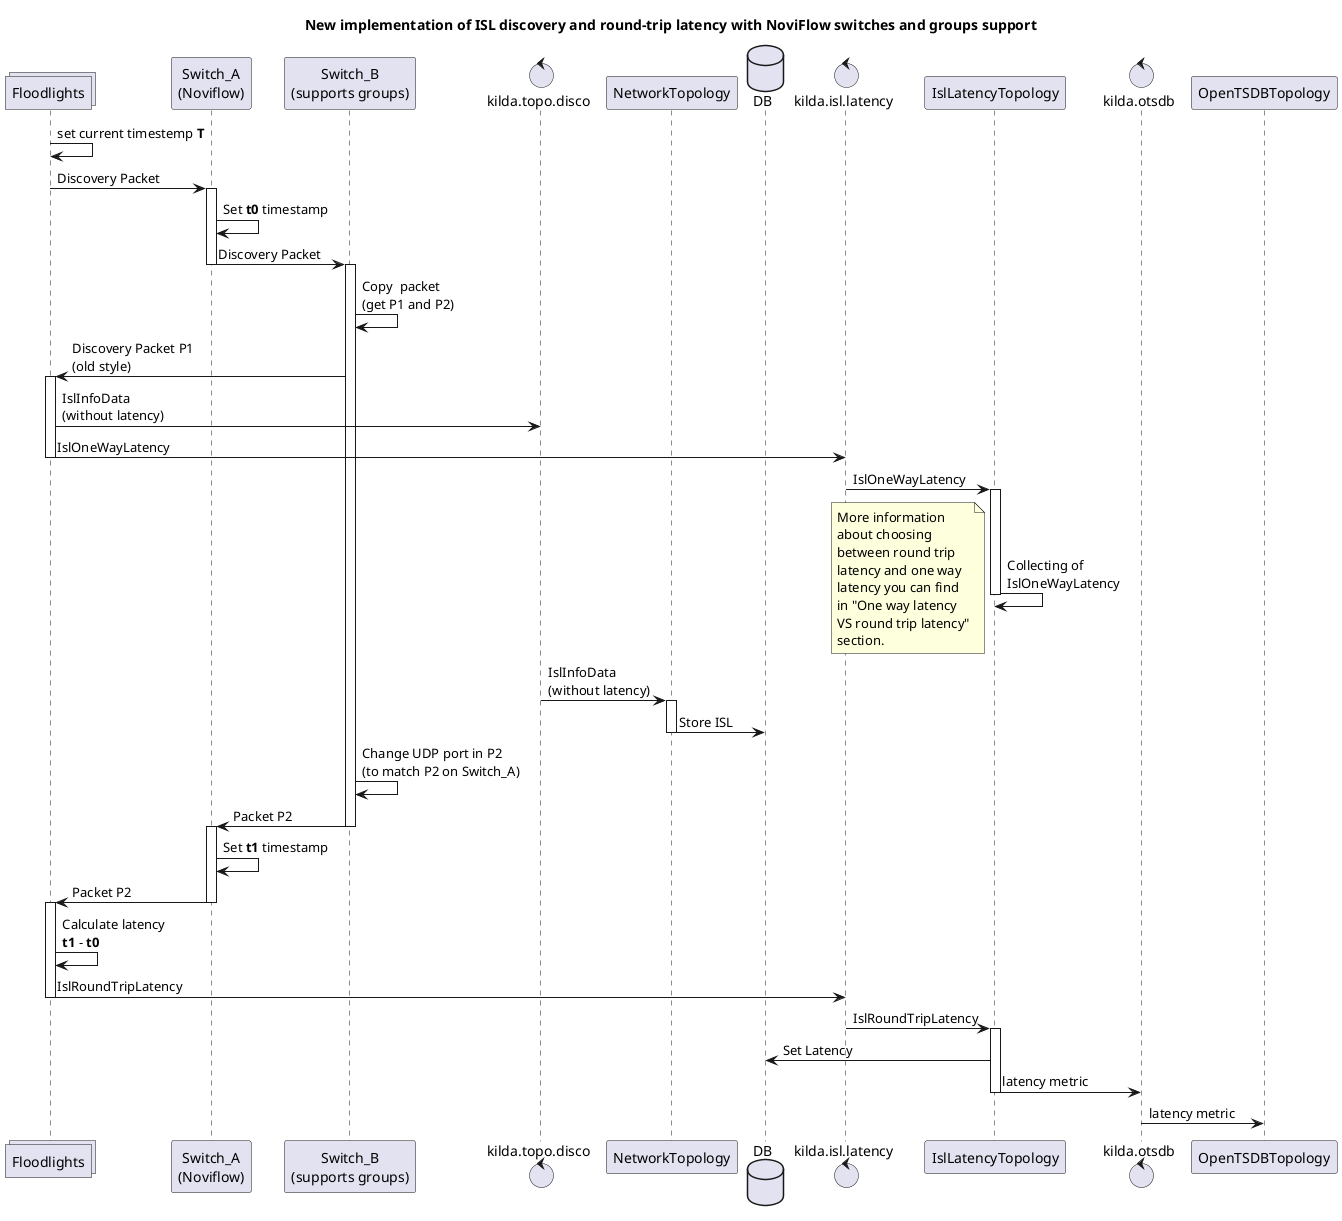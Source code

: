 @startuml
title New implementation of ISL discovery and round-trip latency with NoviFlow switches and groups support


collections Floodlights as FL
participant Floodlight_B as FL
participant "Switch_A\n(Noviflow)" as SWA
participant "Switch_B\n(supports groups)" as SWB
control kilda.topo.disco as DI
participant NetworkTopology as NT
database DB
control kilda.isl.latency as LT
participant IslLatencyTopology as ILT
control kilda.otsdb as OTSDB
participant OpenTSDBTopology as OTOP
FL -> FL : set current timestemp **T**
FL -> SWA : Discovery Packet
activate SWA
SWA -> SWA : Set **t0** timestamp
SWA -> SWB : Discovery Packet
deactivate SWA
activate SWB
SWB -> SWB : Copy  packet \n(get P1 and P2)
SWB -> FL : Discovery Packet P1\n(old style)
activate FL
FL -> DI : IslInfoData\n(without latency)
FL -> LT : IslOneWayLatency
deactivate FL
LT -> ILT : IslOneWayLatency
activate ILT
ILT -> ILT : Collecting of\nIslOneWayLatency
deactivate ILT
note left
More information
about choosing
between round trip
latency and one way
latency you can find
in "One way latency
VS round trip latency"
section.
end note
DI -> NT : IslInfoData\n(without latency)
activate NT
NT -> DB : Store ISL
deactivate NT
SWB -> SWB : Change UDP port in P2\n(to match P2 on Switch_A)
SWB -> SWA : Packet P2
deactivate SWB
activate SWA
SWA -> SWA : Set **t1** timestamp
SWA -> FL : Packet P2
deactivate SWA
activate FL
FL -> FL : Calculate latency \n**t1** - **t0**
FL -> LT : IslRoundTripLatency
deactivate FL
LT -> ILT : IslRoundTripLatency
activate ILT
ILT -> DB : Set Latency
ILT -> OTSDB : latency metric
deactivate ILT
OTSDB -> OTOP : latency metric

@enduml
